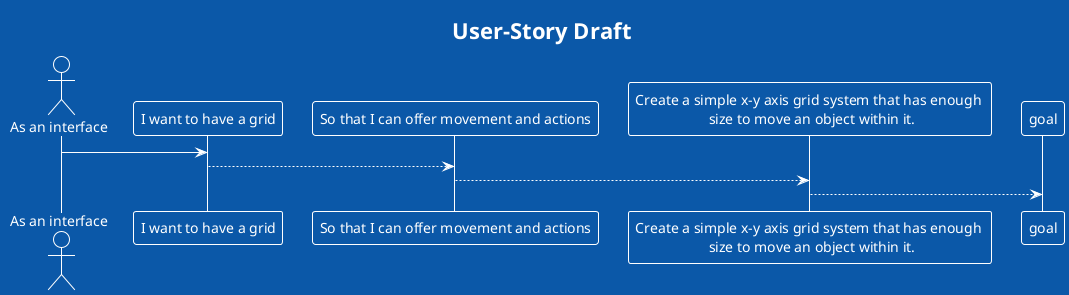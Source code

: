 @startuml UserStoryDraft
!theme amiga
title User-Story Draft 

actor "As an interface" as player

    participant "I want to have a grid" as want

    participant "So that I can offer movement and actions" as reason

    participant "Create a simple x-y axis grid system that has enough \n size to move an object within it." as feature

player -> want

want --> reason

reason --> feature

feature --> goal

@enduml

@startuml UserStoryDraftI
!theme amiga
title User-Story Draft

partition " User Story -Grid  " {
    split
        -[hidden]->
        :As an interface;
    split again
        -[hidden]->
        :I want to have a grid;
    split again    
        -[hidden]->
        :So that I can offer movement and actions;
    end split

    :Create a simple x-y axis grid system that has enough \n size to move an object within it.;
}

@enduml



